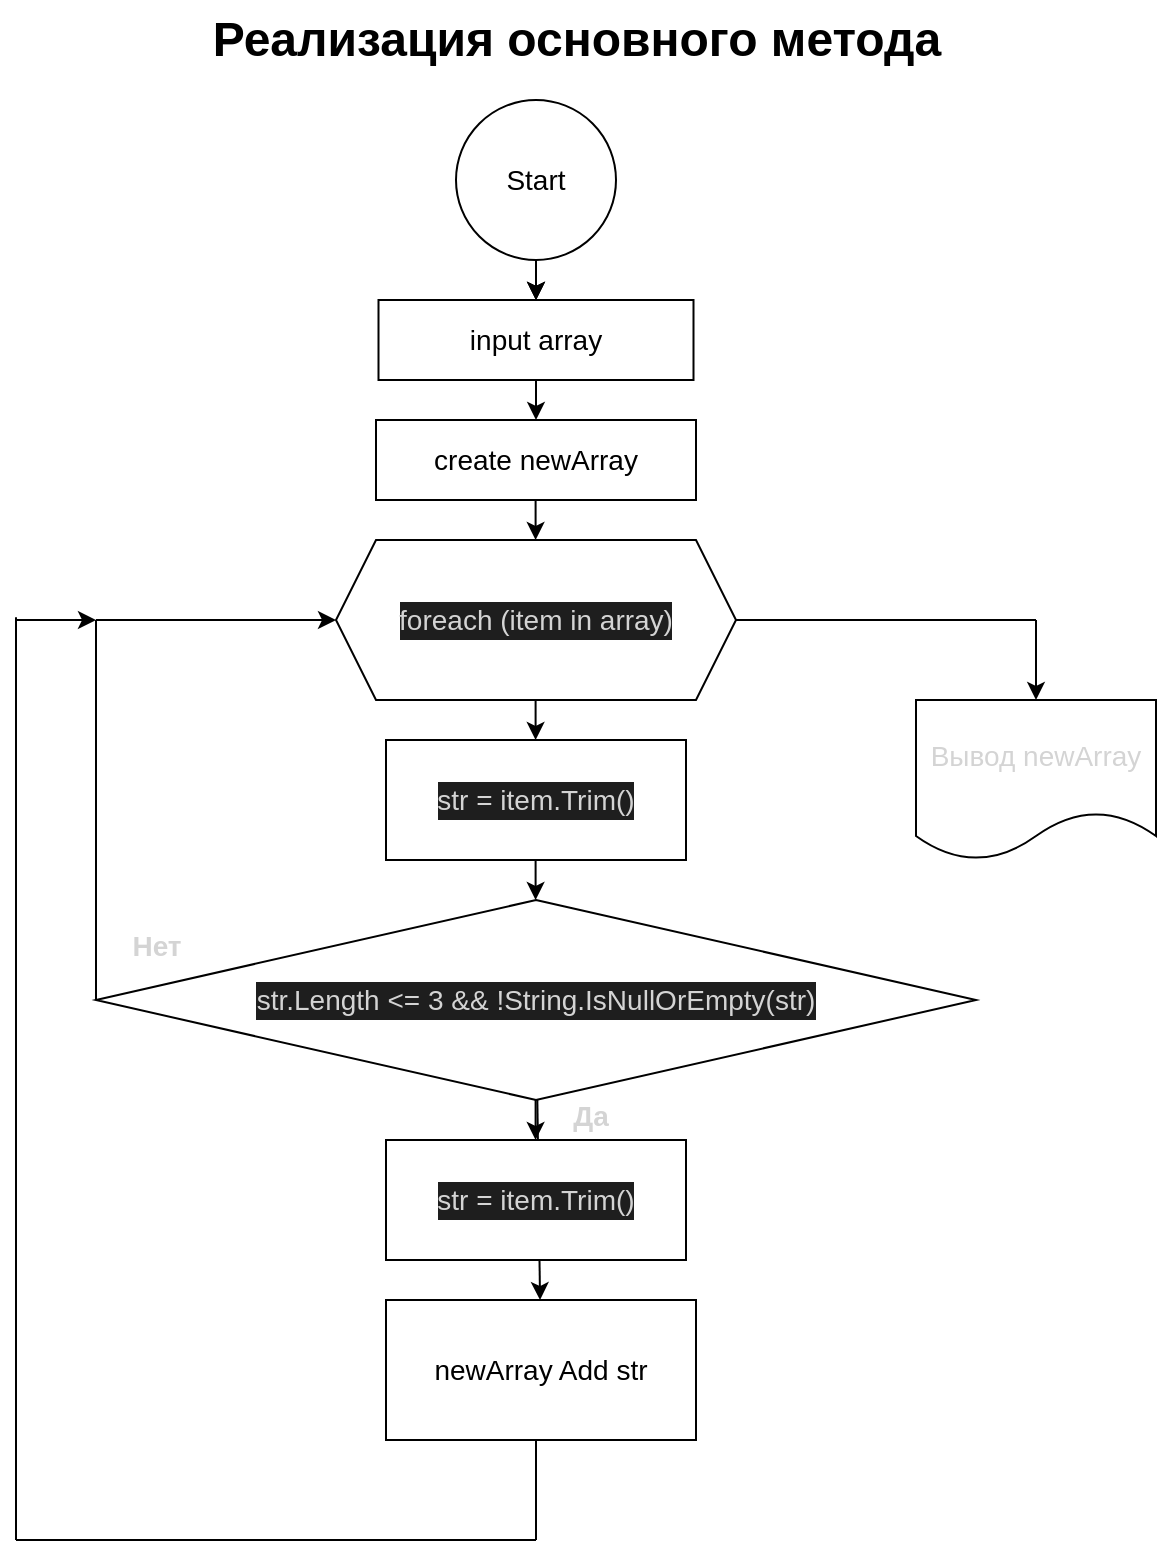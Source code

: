 <mxfile>
    <diagram id="WZPVMDAjA9o-by7FZDua" name="Страница 1">
        <mxGraphModel dx="637" dy="485" grid="1" gridSize="10" guides="1" tooltips="1" connect="1" arrows="1" fold="1" page="1" pageScale="1" pageWidth="827" pageHeight="1169" math="0" shadow="0">
            <root>
                <mxCell id="0"/>
                <mxCell id="1" parent="0"/>
                <mxCell id="2" value="Реализация основного метода" style="text;strokeColor=none;fillColor=none;html=1;fontSize=24;fontStyle=1;verticalAlign=middle;align=center;" vertex="1" parent="1">
                    <mxGeometry x="350" y="10" width="100" height="40" as="geometry"/>
                </mxCell>
                <mxCell id="5" value="&lt;span&gt;&lt;font style=&quot;font-size: 14px&quot;&gt;Start&lt;/font&gt;&lt;/span&gt;" style="ellipse;whiteSpace=wrap;html=1;aspect=fixed;" vertex="1" parent="1">
                    <mxGeometry x="340" y="60" width="80" height="80" as="geometry"/>
                </mxCell>
                <mxCell id="6" value="&lt;span&gt;&lt;font style=&quot;font-size: 14px&quot;&gt;input array&lt;/font&gt;&lt;/span&gt;" style="rounded=0;whiteSpace=wrap;html=1;" vertex="1" parent="1">
                    <mxGeometry x="301.25" y="160" width="157.5" height="40" as="geometry"/>
                </mxCell>
                <mxCell id="7" value="&lt;div style=&quot;background-color: rgb(30 , 30 , 30) ; font-size: 14px ; line-height: 19px&quot;&gt;&lt;font color=&quot;#d4d4d4&quot;&gt;foreach (item in array)&lt;/font&gt;&lt;/div&gt;" style="shape=hexagon;perimeter=hexagonPerimeter2;whiteSpace=wrap;html=1;fixedSize=1;" vertex="1" parent="1">
                    <mxGeometry x="280" y="280" width="200" height="80" as="geometry"/>
                </mxCell>
                <mxCell id="8" value="&lt;span&gt;&lt;font style=&quot;font-size: 14px&quot;&gt;create newArray&lt;/font&gt;&lt;/span&gt;" style="rounded=0;whiteSpace=wrap;html=1;" vertex="1" parent="1">
                    <mxGeometry x="300" y="220" width="160" height="40" as="geometry"/>
                </mxCell>
                <mxCell id="9" value="&lt;div style=&quot;background-color: rgb(30 , 30 , 30) ; font-size: 14px ; line-height: 19px&quot;&gt;str = item.Trim()&lt;/div&gt;" style="rounded=0;whiteSpace=wrap;html=1;fontFamily=Helvetica;fontColor=#D4D4D4;" vertex="1" parent="1">
                    <mxGeometry x="305" y="380" width="150" height="60" as="geometry"/>
                </mxCell>
                <mxCell id="24" value="" style="edgeStyle=none;html=1;fontFamily=Helvetica;fontSize=14;fontColor=#D4D4D4;" edge="1" parent="1" source="10" target="12">
                    <mxGeometry relative="1" as="geometry"/>
                </mxCell>
                <mxCell id="10" value="&lt;div style=&quot;background-color: rgb(30 , 30 , 30) ; font-size: 14px ; line-height: 19px&quot;&gt;str.Length &amp;lt;= 3 &amp;amp;&amp;amp; !String.IsNullOrEmpty(str)&lt;/div&gt;" style="rhombus;whiteSpace=wrap;html=1;fontFamily=Helvetica;fontColor=#D4D4D4;" vertex="1" parent="1">
                    <mxGeometry x="160" y="460" width="440" height="100" as="geometry"/>
                </mxCell>
                <mxCell id="11" value="&lt;div style=&quot;background-color: rgb(30 , 30 , 30) ; font-size: 14px ; line-height: 19px&quot;&gt;str = item.Trim()&lt;/div&gt;" style="rounded=0;whiteSpace=wrap;html=1;fontFamily=Helvetica;fontColor=#D4D4D4;" vertex="1" parent="1">
                    <mxGeometry x="305" y="580" width="150" height="60" as="geometry"/>
                </mxCell>
                <mxCell id="12" value="&lt;span&gt;&lt;font style=&quot;font-size: 14px&quot;&gt;newArray Add str&lt;/font&gt;&lt;/span&gt;" style="rounded=0;whiteSpace=wrap;html=1;" vertex="1" parent="1">
                    <mxGeometry x="305" y="660" width="155" height="70" as="geometry"/>
                </mxCell>
                <mxCell id="15" value="" style="endArrow=classic;html=1;fontFamily=Helvetica;fontSize=14;fontColor=#D4D4D4;exitX=0.5;exitY=1;exitDx=0;exitDy=0;entryX=0.5;entryY=0;entryDx=0;entryDy=0;" edge="1" parent="1" source="5" target="6">
                    <mxGeometry width="50" height="50" relative="1" as="geometry">
                        <mxPoint x="410" y="150" as="sourcePoint"/>
                        <mxPoint x="460" y="100" as="targetPoint"/>
                    </mxGeometry>
                </mxCell>
                <mxCell id="16" value="" style="endArrow=classic;html=1;fontFamily=Helvetica;fontSize=14;fontColor=#D4D4D4;exitX=0.5;exitY=1;exitDx=0;exitDy=0;entryX=0.5;entryY=0;entryDx=0;entryDy=0;" edge="1" parent="1" source="5" target="6">
                    <mxGeometry width="50" height="50" relative="1" as="geometry">
                        <mxPoint x="380" y="140" as="sourcePoint"/>
                        <mxPoint x="380" y="160" as="targetPoint"/>
                        <Array as="points">
                            <mxPoint x="380" y="150"/>
                        </Array>
                    </mxGeometry>
                </mxCell>
                <mxCell id="17" value="" style="endArrow=classic;html=1;fontFamily=Helvetica;fontSize=14;fontColor=#D4D4D4;exitX=0.5;exitY=1;exitDx=0;exitDy=0;entryX=0.5;entryY=0;entryDx=0;entryDy=0;" edge="1" parent="1" source="5" target="6">
                    <mxGeometry width="50" height="50" relative="1" as="geometry">
                        <mxPoint x="380" y="140" as="sourcePoint"/>
                        <mxPoint x="380" y="160" as="targetPoint"/>
                        <Array as="points">
                            <mxPoint x="380" y="150"/>
                        </Array>
                    </mxGeometry>
                </mxCell>
                <mxCell id="19" value="" style="endArrow=classic;html=1;fontFamily=Helvetica;fontSize=14;fontColor=#D4D4D4;exitX=0.5;exitY=1;exitDx=0;exitDy=0;entryX=0.5;entryY=0;entryDx=0;entryDy=0;" edge="1" parent="1" source="6" target="8">
                    <mxGeometry width="50" height="50" relative="1" as="geometry">
                        <mxPoint x="400" y="210" as="sourcePoint"/>
                        <mxPoint x="450" y="160" as="targetPoint"/>
                    </mxGeometry>
                </mxCell>
                <mxCell id="20" value="" style="endArrow=classic;html=1;fontFamily=Helvetica;fontSize=14;fontColor=#D4D4D4;exitX=0.5;exitY=1;exitDx=0;exitDy=0;entryX=0.5;entryY=0;entryDx=0;entryDy=0;" edge="1" parent="1">
                    <mxGeometry width="50" height="50" relative="1" as="geometry">
                        <mxPoint x="379.8" y="260" as="sourcePoint"/>
                        <mxPoint x="379.8" y="280" as="targetPoint"/>
                    </mxGeometry>
                </mxCell>
                <mxCell id="21" value="" style="endArrow=classic;html=1;fontFamily=Helvetica;fontSize=14;fontColor=#D4D4D4;exitX=0.5;exitY=1;exitDx=0;exitDy=0;entryX=0.5;entryY=0;entryDx=0;entryDy=0;" edge="1" parent="1">
                    <mxGeometry width="50" height="50" relative="1" as="geometry">
                        <mxPoint x="379.8" y="360" as="sourcePoint"/>
                        <mxPoint x="379.8" y="380" as="targetPoint"/>
                    </mxGeometry>
                </mxCell>
                <mxCell id="22" value="" style="endArrow=classic;html=1;fontFamily=Helvetica;fontSize=14;fontColor=#D4D4D4;exitX=0.5;exitY=1;exitDx=0;exitDy=0;entryX=0.5;entryY=0;entryDx=0;entryDy=0;" edge="1" parent="1">
                    <mxGeometry width="50" height="50" relative="1" as="geometry">
                        <mxPoint x="379.8" y="440" as="sourcePoint"/>
                        <mxPoint x="379.8" y="460" as="targetPoint"/>
                    </mxGeometry>
                </mxCell>
                <mxCell id="23" value="" style="endArrow=classic;html=1;fontFamily=Helvetica;fontSize=14;fontColor=#D4D4D4;exitX=0.5;exitY=1;exitDx=0;exitDy=0;entryX=0.5;entryY=0;entryDx=0;entryDy=0;" edge="1" parent="1">
                    <mxGeometry width="50" height="50" relative="1" as="geometry">
                        <mxPoint x="379.8" y="560" as="sourcePoint"/>
                        <mxPoint x="379.8" y="580" as="targetPoint"/>
                    </mxGeometry>
                </mxCell>
                <mxCell id="25" value="" style="endArrow=classic;html=1;fontFamily=Helvetica;fontSize=14;fontColor=#D4D4D4;entryX=0;entryY=0.5;entryDx=0;entryDy=0;" edge="1" parent="1" target="7">
                    <mxGeometry width="50" height="50" relative="1" as="geometry">
                        <mxPoint x="160" y="320" as="sourcePoint"/>
                        <mxPoint x="380" y="380" as="targetPoint"/>
                    </mxGeometry>
                </mxCell>
                <mxCell id="26" value="" style="endArrow=none;html=1;fontFamily=Helvetica;fontSize=14;fontColor=#D4D4D4;" edge="1" parent="1">
                    <mxGeometry width="50" height="50" relative="1" as="geometry">
                        <mxPoint x="160" y="510" as="sourcePoint"/>
                        <mxPoint x="160" y="320" as="targetPoint"/>
                    </mxGeometry>
                </mxCell>
                <mxCell id="27" value="&lt;font style=&quot;font-size: 14px&quot;&gt;Да&lt;/font&gt;" style="text;strokeColor=none;fillColor=none;html=1;fontSize=24;fontStyle=1;verticalAlign=middle;align=center;fontFamily=Helvetica;fontColor=#D4D4D4;" vertex="1" parent="1">
                    <mxGeometry x="387" y="555" width="40" height="20" as="geometry"/>
                </mxCell>
                <mxCell id="28" value="&lt;font style=&quot;font-size: 14px&quot;&gt;Нет&lt;/font&gt;" style="text;strokeColor=none;fillColor=none;html=1;fontSize=24;fontStyle=1;verticalAlign=middle;align=center;fontFamily=Helvetica;fontColor=#D4D4D4;" vertex="1" parent="1">
                    <mxGeometry x="170" y="470" width="40" height="20" as="geometry"/>
                </mxCell>
                <mxCell id="29" value="" style="endArrow=none;html=1;fontFamily=Helvetica;fontSize=14;fontColor=#D4D4D4;" edge="1" parent="1">
                    <mxGeometry width="50" height="50" relative="1" as="geometry">
                        <mxPoint x="380" y="780" as="sourcePoint"/>
                        <mxPoint x="380" y="730" as="targetPoint"/>
                    </mxGeometry>
                </mxCell>
                <mxCell id="30" value="" style="endArrow=none;html=1;fontFamily=Helvetica;fontSize=14;fontColor=#D4D4D4;" edge="1" parent="1">
                    <mxGeometry width="50" height="50" relative="1" as="geometry">
                        <mxPoint x="120" y="780" as="sourcePoint"/>
                        <mxPoint x="380" y="780" as="targetPoint"/>
                    </mxGeometry>
                </mxCell>
                <mxCell id="31" value="" style="endArrow=none;html=1;fontFamily=Helvetica;fontSize=14;fontColor=#D4D4D4;" edge="1" parent="1">
                    <mxGeometry width="50" height="50" relative="1" as="geometry">
                        <mxPoint x="120" y="780" as="sourcePoint"/>
                        <mxPoint x="120" y="318.621" as="targetPoint"/>
                    </mxGeometry>
                </mxCell>
                <mxCell id="32" value="" style="endArrow=classic;html=1;fontFamily=Helvetica;fontSize=14;fontColor=#D4D4D4;" edge="1" parent="1">
                    <mxGeometry width="50" height="50" relative="1" as="geometry">
                        <mxPoint x="120" y="320" as="sourcePoint"/>
                        <mxPoint x="160" y="320" as="targetPoint"/>
                    </mxGeometry>
                </mxCell>
                <mxCell id="33" value="Вывод newArray" style="shape=document;whiteSpace=wrap;html=1;boundedLbl=1;fontFamily=Helvetica;fontSize=14;fontColor=#D4D4D4;" vertex="1" parent="1">
                    <mxGeometry x="570" y="360" width="120" height="80" as="geometry"/>
                </mxCell>
                <mxCell id="34" value="" style="endArrow=none;html=1;fontFamily=Helvetica;fontSize=14;fontColor=#D4D4D4;entryX=1;entryY=0.5;entryDx=0;entryDy=0;" edge="1" parent="1" target="7">
                    <mxGeometry width="50" height="50" relative="1" as="geometry">
                        <mxPoint x="630" y="320" as="sourcePoint"/>
                        <mxPoint x="520" y="330" as="targetPoint"/>
                    </mxGeometry>
                </mxCell>
                <mxCell id="35" value="" style="endArrow=classic;html=1;fontFamily=Helvetica;fontSize=14;fontColor=#D4D4D4;entryX=0.5;entryY=0;entryDx=0;entryDy=0;" edge="1" parent="1" target="33">
                    <mxGeometry width="50" height="50" relative="1" as="geometry">
                        <mxPoint x="630" y="320" as="sourcePoint"/>
                        <mxPoint x="520" y="330" as="targetPoint"/>
                    </mxGeometry>
                </mxCell>
            </root>
        </mxGraphModel>
    </diagram>
</mxfile>